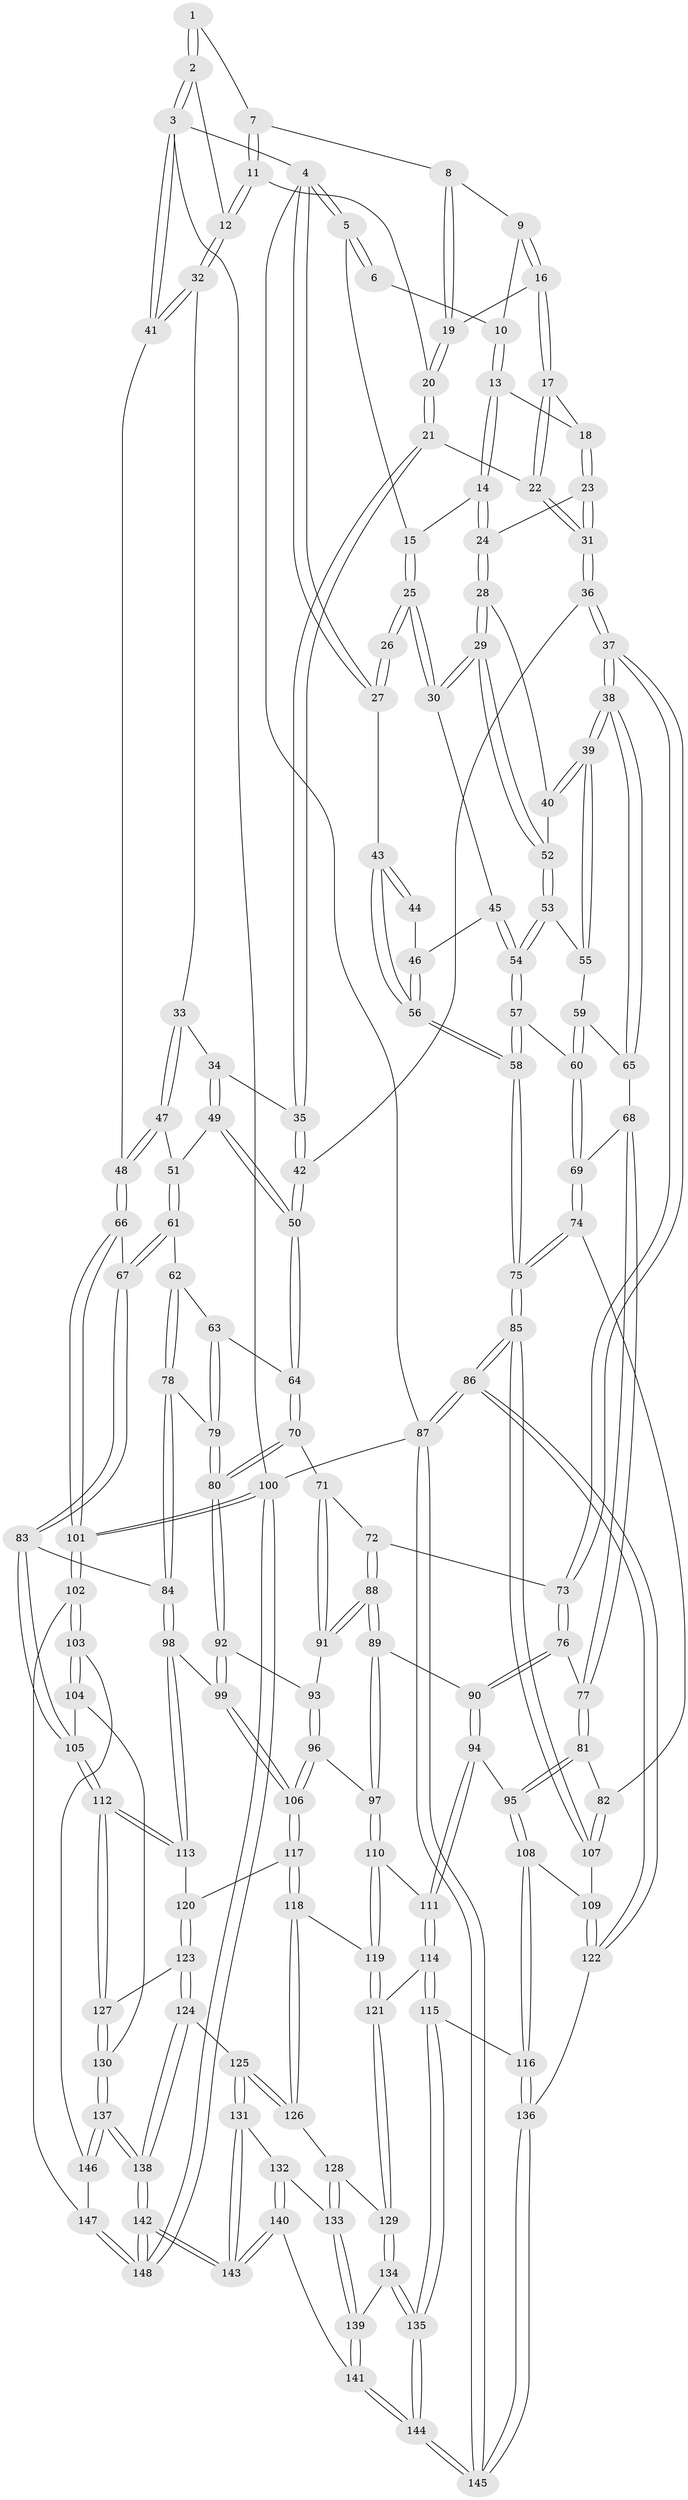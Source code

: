 // coarse degree distribution, {4: 0.2815533980582524, 3: 0.05825242718446602, 5: 0.5436893203883495, 8: 0.019417475728155338, 6: 0.08737864077669903, 2: 0.009708737864077669}
// Generated by graph-tools (version 1.1) at 2025/04/03/04/25 22:04:52]
// undirected, 148 vertices, 367 edges
graph export_dot {
graph [start="1"]
  node [color=gray90,style=filled];
  1 [pos="+0.6759493700682102+0"];
  2 [pos="+0.9187998308162555+0"];
  3 [pos="+1+0"];
  4 [pos="+0+0"];
  5 [pos="+0.2215057395369088+0"];
  6 [pos="+0.5611879585957269+0"];
  7 [pos="+0.6800500722569788+0"];
  8 [pos="+0.6547020914987404+0.03282150573158059"];
  9 [pos="+0.5879283431202363+0.006635084386286218"];
  10 [pos="+0.5818448839133027+0"];
  11 [pos="+0.7645494153107916+0.11521475961145443"];
  12 [pos="+0.8005919755545177+0.11450598997862939"];
  13 [pos="+0.5052846504066515+0.08917924027101734"];
  14 [pos="+0.2526830564701185+0"];
  15 [pos="+0.2359796803280525+0"];
  16 [pos="+0.5955432380165904+0.04955343482282931"];
  17 [pos="+0.5571183215406864+0.12748960546432014"];
  18 [pos="+0.5142069185149223+0.10081566919478377"];
  19 [pos="+0.6550454313870003+0.04072146288749406"];
  20 [pos="+0.6982452048808033+0.13159553703971563"];
  21 [pos="+0.6517889107042996+0.16666303201948376"];
  22 [pos="+0.5857093731516863+0.16088834583674883"];
  23 [pos="+0.4339332355013126+0.18899577360591743"];
  24 [pos="+0.3030456850678862+0.0875090792291339"];
  25 [pos="+0.125101892922311+0.2270360525078924"];
  26 [pos="+0.09806918918694485+0.21948978099243793"];
  27 [pos="+0+0"];
  28 [pos="+0.300961207186088+0.12194096972874585"];
  29 [pos="+0.15214387017461692+0.27821360582405896"];
  30 [pos="+0.1361510492338046+0.2541385545729075"];
  31 [pos="+0.47136716669017487+0.32162843454103845"];
  32 [pos="+0.8065858625864784+0.1198642980134263"];
  33 [pos="+0.820863262763709+0.25045222194110583"];
  34 [pos="+0.7911404699423701+0.2785940070067039"];
  35 [pos="+0.6662905552240598+0.22100575104287534"];
  36 [pos="+0.4693477338484251+0.32918225805873186"];
  37 [pos="+0.4307109906995491+0.38015037825917036"];
  38 [pos="+0.41284224677018116+0.37235167810937353"];
  39 [pos="+0.3916008119520224+0.3512044131125674"];
  40 [pos="+0.3146867701889266+0.2674359919130036"];
  41 [pos="+1+0.16093936096241898"];
  42 [pos="+0.656309643228221+0.31607729195849515"];
  43 [pos="+0+0"];
  44 [pos="+0.07357334415311534+0.2241150934731809"];
  45 [pos="+0+0.2945533723148108"];
  46 [pos="+0+0.2780888852185427"];
  47 [pos="+0.9864530138804899+0.32048784800158625"];
  48 [pos="+1+0.3389094444934362"];
  49 [pos="+0.7568733120519772+0.3567472362455553"];
  50 [pos="+0.7110231861659236+0.37703302050336374"];
  51 [pos="+0.8209123816273525+0.38564873621158186"];
  52 [pos="+0.15663307505768204+0.2889232450798916"];
  53 [pos="+0.14968557037058106+0.3232086869601467"];
  54 [pos="+0.13734902684766795+0.36890833653955124"];
  55 [pos="+0.24897800358416222+0.34083953592708865"];
  56 [pos="+0+0.2775140672228689"];
  57 [pos="+0.13734091759506722+0.3869349845267256"];
  58 [pos="+0+0.42133943563412335"];
  59 [pos="+0.22100477690882603+0.39997085932412624"];
  60 [pos="+0.14541747327205512+0.40360000435865717"];
  61 [pos="+0.8485838563032619+0.47803546764340604"];
  62 [pos="+0.7815647778928031+0.47500210640236745"];
  63 [pos="+0.710717859609125+0.4495607453388407"];
  64 [pos="+0.692064102650517+0.4320937530807618"];
  65 [pos="+0.303332278756884+0.39699250377999273"];
  66 [pos="+1+0.3651566210717669"];
  67 [pos="+0.8869188767394116+0.5110464212129184"];
  68 [pos="+0.24107400643613597+0.48964404049604693"];
  69 [pos="+0.14497210034167843+0.42764149878534635"];
  70 [pos="+0.6328604932181493+0.46803837576080803"];
  71 [pos="+0.5255410187842744+0.46160733977112667"];
  72 [pos="+0.5040303626691993+0.45084574232166313"];
  73 [pos="+0.4340842754541753+0.39263335737602556"];
  74 [pos="+0.11024542105400523+0.5156377923648512"];
  75 [pos="+0+0.5004843077572628"];
  76 [pos="+0.369307367602224+0.5036462882260315"];
  77 [pos="+0.25593106380705166+0.5094485077783122"];
  78 [pos="+0.767259966856685+0.5928980576560382"];
  79 [pos="+0.7591640975025636+0.590241579084531"];
  80 [pos="+0.6653891221149624+0.5994961288884467"];
  81 [pos="+0.20631949710302896+0.6025972659396365"];
  82 [pos="+0.1401069132251281+0.5990930530530496"];
  83 [pos="+0.8430251942789123+0.6135285865986841"];
  84 [pos="+0.8153516330245246+0.6163815856212882"];
  85 [pos="+0+0.5857065690439154"];
  86 [pos="+0+0.8014934810428177"];
  87 [pos="+0+1"];
  88 [pos="+0.46394228780114466+0.6418760126281788"];
  89 [pos="+0.461348567837239+0.646419426109732"];
  90 [pos="+0.36362181398061116+0.55775531952724"];
  91 [pos="+0.5542842380956577+0.5740447456881349"];
  92 [pos="+0.646305425972426+0.6217053674466042"];
  93 [pos="+0.5563351882807519+0.5762375819907334"];
  94 [pos="+0.28989753505301724+0.6426881898018653"];
  95 [pos="+0.28158872239206517+0.6443114373500584"];
  96 [pos="+0.5442934463842986+0.6657827981544223"];
  97 [pos="+0.4648853495459131+0.6686358258651105"];
  98 [pos="+0.7575186570031366+0.6998183234233668"];
  99 [pos="+0.6425409794260462+0.6370156999335089"];
  100 [pos="+1+1"];
  101 [pos="+1+0.7466027196398108"];
  102 [pos="+1+0.7485647207747932"];
  103 [pos="+1+0.7483080656616474"];
  104 [pos="+1+0.7286585228186633"];
  105 [pos="+0.9427158089529976+0.7159387518960532"];
  106 [pos="+0.617475333846131+0.6880688633543991"];
  107 [pos="+0.11613742005113734+0.634557367639992"];
  108 [pos="+0.21764726867335976+0.8178260351666359"];
  109 [pos="+0.10778450343675638+0.6952946825655185"];
  110 [pos="+0.4620203855254179+0.6747374414993169"];
  111 [pos="+0.3771893304140548+0.7093411456766457"];
  112 [pos="+0.8275386033194919+0.8027159412432212"];
  113 [pos="+0.7485420309915459+0.7274810741952961"];
  114 [pos="+0.3564259718352716+0.8214116725146859"];
  115 [pos="+0.3004243833746263+0.859774572530015"];
  116 [pos="+0.22539296979245416+0.8493135333121185"];
  117 [pos="+0.6282663438513273+0.7540074690510703"];
  118 [pos="+0.5861737129171507+0.7867824010578888"];
  119 [pos="+0.49968561275350887+0.7801053070704533"];
  120 [pos="+0.6635032684147938+0.7662857461616308"];
  121 [pos="+0.4560562938611314+0.8247529654290056"];
  122 [pos="+0+0.8070017880077855"];
  123 [pos="+0.7238428063012339+0.8667074534153879"];
  124 [pos="+0.7235981235562385+0.8670924401879269"];
  125 [pos="+0.6785844416583753+0.9135840421564143"];
  126 [pos="+0.5860182088419437+0.8352437691837425"];
  127 [pos="+0.810610600590457+0.8518934085157006"];
  128 [pos="+0.5691946741700364+0.8709263911275379"];
  129 [pos="+0.48510262507869323+0.894920480798034"];
  130 [pos="+0.8562345866930687+0.9159572560806899"];
  131 [pos="+0.6762059167892654+0.9191786639408263"];
  132 [pos="+0.5918293422739083+0.931412804138698"];
  133 [pos="+0.5859386561669662+0.927020192767998"];
  134 [pos="+0.47939387664357913+0.9369831254448918"];
  135 [pos="+0.35334292395682587+0.9435307273370236"];
  136 [pos="+0.1517974870062382+0.9176306590535532"];
  137 [pos="+0.8622756229860288+0.9276694720846125"];
  138 [pos="+0.815124463052167+1"];
  139 [pos="+0.4891163076180745+0.9518655104950586"];
  140 [pos="+0.5746353785474175+1"];
  141 [pos="+0.5411128994634414+1"];
  142 [pos="+0.7670777424840463+1"];
  143 [pos="+0.7336775317101772+1"];
  144 [pos="+0.35315709166804365+1"];
  145 [pos="+0.09503172786624313+1"];
  146 [pos="+0.8654234700594269+0.9273691330069578"];
  147 [pos="+0.9571358451676497+0.9537819971989039"];
  148 [pos="+1+1"];
  1 -- 2;
  1 -- 2;
  1 -- 7;
  2 -- 3;
  2 -- 3;
  2 -- 12;
  3 -- 4;
  3 -- 41;
  3 -- 41;
  3 -- 100;
  4 -- 5;
  4 -- 5;
  4 -- 27;
  4 -- 27;
  4 -- 87;
  5 -- 6;
  5 -- 6;
  5 -- 15;
  6 -- 10;
  7 -- 8;
  7 -- 11;
  7 -- 11;
  8 -- 9;
  8 -- 19;
  8 -- 19;
  9 -- 10;
  9 -- 16;
  9 -- 16;
  10 -- 13;
  10 -- 13;
  11 -- 12;
  11 -- 12;
  11 -- 20;
  12 -- 32;
  12 -- 32;
  13 -- 14;
  13 -- 14;
  13 -- 18;
  14 -- 15;
  14 -- 24;
  14 -- 24;
  15 -- 25;
  15 -- 25;
  16 -- 17;
  16 -- 17;
  16 -- 19;
  17 -- 18;
  17 -- 22;
  17 -- 22;
  18 -- 23;
  18 -- 23;
  19 -- 20;
  19 -- 20;
  20 -- 21;
  20 -- 21;
  21 -- 22;
  21 -- 35;
  21 -- 35;
  22 -- 31;
  22 -- 31;
  23 -- 24;
  23 -- 31;
  23 -- 31;
  24 -- 28;
  24 -- 28;
  25 -- 26;
  25 -- 26;
  25 -- 30;
  25 -- 30;
  26 -- 27;
  26 -- 27;
  27 -- 43;
  28 -- 29;
  28 -- 29;
  28 -- 40;
  29 -- 30;
  29 -- 30;
  29 -- 52;
  29 -- 52;
  30 -- 45;
  31 -- 36;
  31 -- 36;
  32 -- 33;
  32 -- 41;
  32 -- 41;
  33 -- 34;
  33 -- 47;
  33 -- 47;
  34 -- 35;
  34 -- 49;
  34 -- 49;
  35 -- 42;
  35 -- 42;
  36 -- 37;
  36 -- 37;
  36 -- 42;
  37 -- 38;
  37 -- 38;
  37 -- 73;
  37 -- 73;
  38 -- 39;
  38 -- 39;
  38 -- 65;
  38 -- 65;
  39 -- 40;
  39 -- 40;
  39 -- 55;
  39 -- 55;
  40 -- 52;
  41 -- 48;
  42 -- 50;
  42 -- 50;
  43 -- 44;
  43 -- 44;
  43 -- 56;
  43 -- 56;
  44 -- 46;
  45 -- 46;
  45 -- 54;
  45 -- 54;
  46 -- 56;
  46 -- 56;
  47 -- 48;
  47 -- 48;
  47 -- 51;
  48 -- 66;
  48 -- 66;
  49 -- 50;
  49 -- 50;
  49 -- 51;
  50 -- 64;
  50 -- 64;
  51 -- 61;
  51 -- 61;
  52 -- 53;
  52 -- 53;
  53 -- 54;
  53 -- 54;
  53 -- 55;
  54 -- 57;
  54 -- 57;
  55 -- 59;
  56 -- 58;
  56 -- 58;
  57 -- 58;
  57 -- 58;
  57 -- 60;
  58 -- 75;
  58 -- 75;
  59 -- 60;
  59 -- 60;
  59 -- 65;
  60 -- 69;
  60 -- 69;
  61 -- 62;
  61 -- 67;
  61 -- 67;
  62 -- 63;
  62 -- 78;
  62 -- 78;
  63 -- 64;
  63 -- 79;
  63 -- 79;
  64 -- 70;
  64 -- 70;
  65 -- 68;
  66 -- 67;
  66 -- 101;
  66 -- 101;
  67 -- 83;
  67 -- 83;
  68 -- 69;
  68 -- 77;
  68 -- 77;
  69 -- 74;
  69 -- 74;
  70 -- 71;
  70 -- 80;
  70 -- 80;
  71 -- 72;
  71 -- 91;
  71 -- 91;
  72 -- 73;
  72 -- 88;
  72 -- 88;
  73 -- 76;
  73 -- 76;
  74 -- 75;
  74 -- 75;
  74 -- 82;
  75 -- 85;
  75 -- 85;
  76 -- 77;
  76 -- 90;
  76 -- 90;
  77 -- 81;
  77 -- 81;
  78 -- 79;
  78 -- 84;
  78 -- 84;
  79 -- 80;
  79 -- 80;
  80 -- 92;
  80 -- 92;
  81 -- 82;
  81 -- 95;
  81 -- 95;
  82 -- 107;
  82 -- 107;
  83 -- 84;
  83 -- 105;
  83 -- 105;
  84 -- 98;
  84 -- 98;
  85 -- 86;
  85 -- 86;
  85 -- 107;
  85 -- 107;
  86 -- 87;
  86 -- 87;
  86 -- 122;
  86 -- 122;
  87 -- 145;
  87 -- 145;
  87 -- 100;
  88 -- 89;
  88 -- 89;
  88 -- 91;
  88 -- 91;
  89 -- 90;
  89 -- 97;
  89 -- 97;
  90 -- 94;
  90 -- 94;
  91 -- 93;
  92 -- 93;
  92 -- 99;
  92 -- 99;
  93 -- 96;
  93 -- 96;
  94 -- 95;
  94 -- 111;
  94 -- 111;
  95 -- 108;
  95 -- 108;
  96 -- 97;
  96 -- 106;
  96 -- 106;
  97 -- 110;
  97 -- 110;
  98 -- 99;
  98 -- 113;
  98 -- 113;
  99 -- 106;
  99 -- 106;
  100 -- 101;
  100 -- 101;
  100 -- 148;
  100 -- 148;
  101 -- 102;
  101 -- 102;
  102 -- 103;
  102 -- 103;
  102 -- 147;
  103 -- 104;
  103 -- 104;
  103 -- 146;
  104 -- 105;
  104 -- 130;
  105 -- 112;
  105 -- 112;
  106 -- 117;
  106 -- 117;
  107 -- 109;
  108 -- 109;
  108 -- 116;
  108 -- 116;
  109 -- 122;
  109 -- 122;
  110 -- 111;
  110 -- 119;
  110 -- 119;
  111 -- 114;
  111 -- 114;
  112 -- 113;
  112 -- 113;
  112 -- 127;
  112 -- 127;
  113 -- 120;
  114 -- 115;
  114 -- 115;
  114 -- 121;
  115 -- 116;
  115 -- 135;
  115 -- 135;
  116 -- 136;
  116 -- 136;
  117 -- 118;
  117 -- 118;
  117 -- 120;
  118 -- 119;
  118 -- 126;
  118 -- 126;
  119 -- 121;
  119 -- 121;
  120 -- 123;
  120 -- 123;
  121 -- 129;
  121 -- 129;
  122 -- 136;
  123 -- 124;
  123 -- 124;
  123 -- 127;
  124 -- 125;
  124 -- 138;
  124 -- 138;
  125 -- 126;
  125 -- 126;
  125 -- 131;
  125 -- 131;
  126 -- 128;
  127 -- 130;
  127 -- 130;
  128 -- 129;
  128 -- 133;
  128 -- 133;
  129 -- 134;
  129 -- 134;
  130 -- 137;
  130 -- 137;
  131 -- 132;
  131 -- 143;
  131 -- 143;
  132 -- 133;
  132 -- 140;
  132 -- 140;
  133 -- 139;
  133 -- 139;
  134 -- 135;
  134 -- 135;
  134 -- 139;
  135 -- 144;
  135 -- 144;
  136 -- 145;
  136 -- 145;
  137 -- 138;
  137 -- 138;
  137 -- 146;
  137 -- 146;
  138 -- 142;
  138 -- 142;
  139 -- 141;
  139 -- 141;
  140 -- 141;
  140 -- 143;
  140 -- 143;
  141 -- 144;
  141 -- 144;
  142 -- 143;
  142 -- 143;
  142 -- 148;
  142 -- 148;
  144 -- 145;
  144 -- 145;
  146 -- 147;
  147 -- 148;
  147 -- 148;
}
